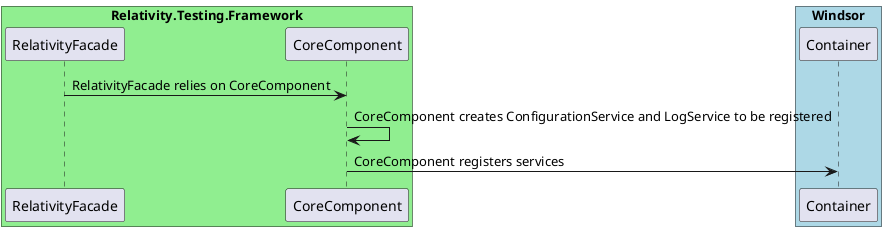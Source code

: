 @startuml Relativity.Testing.Framework Logging Sequence Diagram

box "Relativity.Testing.Framework" #LightGreen
participant "RelativityFacade"
participant "CoreComponent"
end box

box "Windsor" #LightBlue
participant "Container"
end box

"RelativityFacade" -> "CoreComponent" : RelativityFacade relies on CoreComponent
"CoreComponent" -> "CoreComponent" : CoreComponent creates ConfigurationService and LogService to be registered
"CoreComponent" -> "Container" : CoreComponent registers services

@enduml